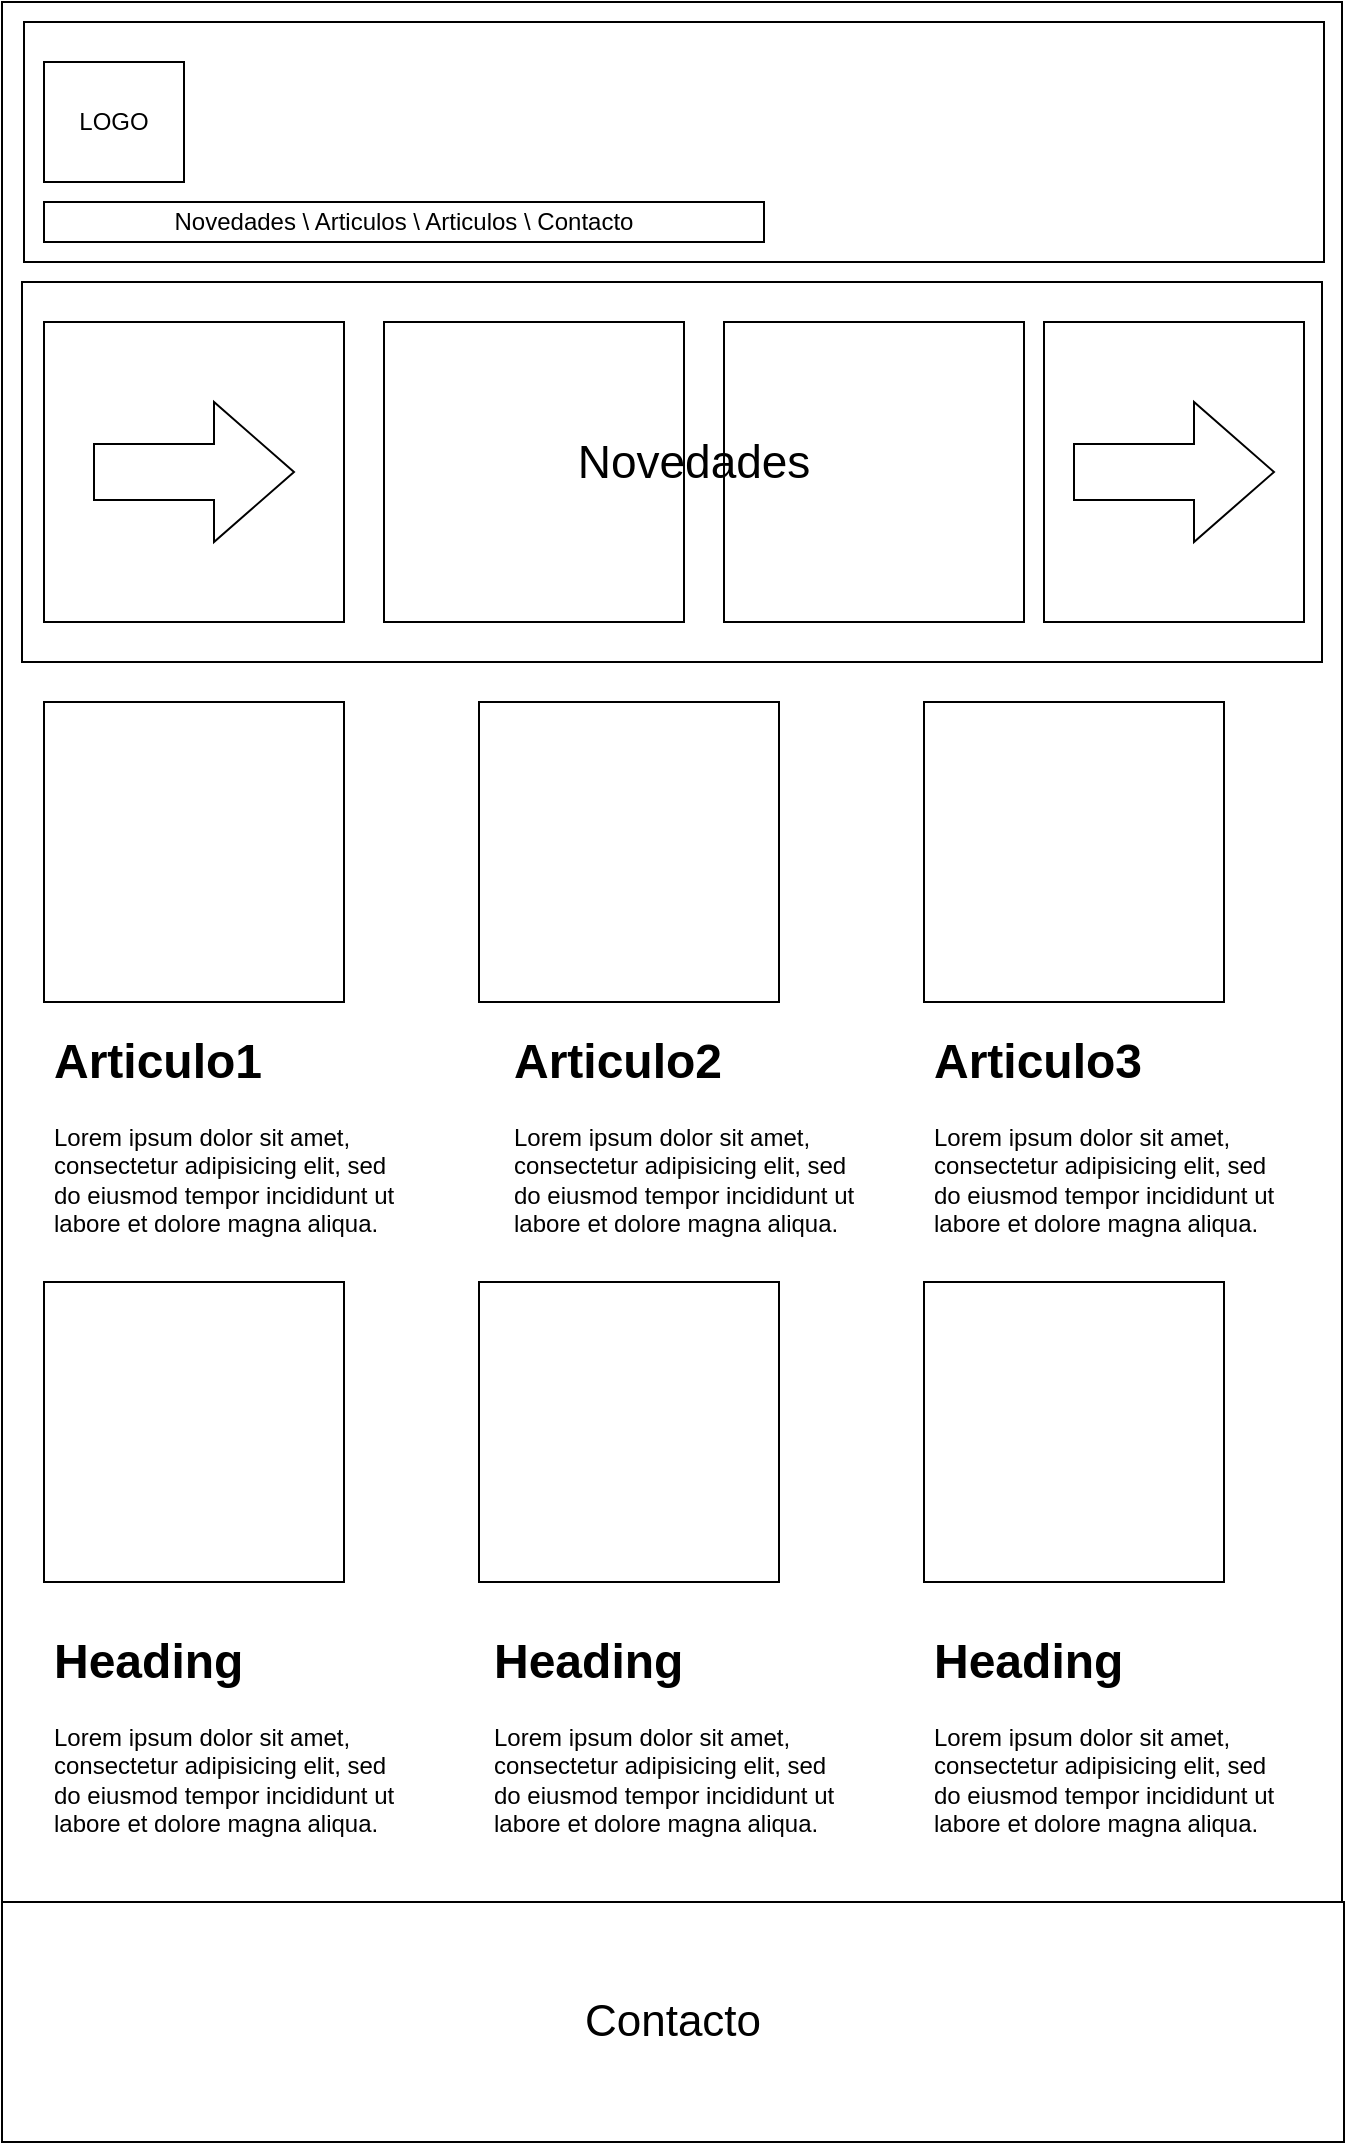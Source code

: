 <mxfile version="22.0.6" type="device">
  <diagram name="Página-1" id="eGCHBFjvZvjVlzmTKEGn">
    <mxGraphModel dx="941" dy="857" grid="1" gridSize="10" guides="1" tooltips="1" connect="1" arrows="1" fold="1" page="1" pageScale="1" pageWidth="827" pageHeight="1169" math="0" shadow="0">
      <root>
        <mxCell id="0" />
        <mxCell id="1" parent="0" />
        <mxCell id="LKfnSEbE0rGgdoUh7k1c-1" value="" style="rounded=0;whiteSpace=wrap;html=1;" vertex="1" parent="1">
          <mxGeometry x="79" y="60" width="670" height="1070" as="geometry" />
        </mxCell>
        <mxCell id="LKfnSEbE0rGgdoUh7k1c-3" value="" style="rounded=0;whiteSpace=wrap;html=1;" vertex="1" parent="1">
          <mxGeometry x="90" y="70" width="650" height="120" as="geometry" />
        </mxCell>
        <mxCell id="LKfnSEbE0rGgdoUh7k1c-2" value="LOGO" style="rounded=0;whiteSpace=wrap;html=1;" vertex="1" parent="1">
          <mxGeometry x="100" y="90" width="70" height="60" as="geometry" />
        </mxCell>
        <mxCell id="LKfnSEbE0rGgdoUh7k1c-4" value="Novedades \ Articulos \ Articulos \ Contacto" style="rounded=0;whiteSpace=wrap;html=1;" vertex="1" parent="1">
          <mxGeometry x="100" y="160" width="360" height="20" as="geometry" />
        </mxCell>
        <mxCell id="LKfnSEbE0rGgdoUh7k1c-6" value="" style="rounded=0;whiteSpace=wrap;html=1;" vertex="1" parent="1">
          <mxGeometry x="89" y="200" width="650" height="190" as="geometry" />
        </mxCell>
        <mxCell id="LKfnSEbE0rGgdoUh7k1c-8" value="" style="whiteSpace=wrap;html=1;aspect=fixed;" vertex="1" parent="1">
          <mxGeometry x="100" y="220" width="150" height="150" as="geometry" />
        </mxCell>
        <mxCell id="LKfnSEbE0rGgdoUh7k1c-9" value="" style="whiteSpace=wrap;html=1;aspect=fixed;" vertex="1" parent="1">
          <mxGeometry x="270" y="220" width="150" height="150" as="geometry" />
        </mxCell>
        <mxCell id="LKfnSEbE0rGgdoUh7k1c-11" value="" style="whiteSpace=wrap;html=1;aspect=fixed;" vertex="1" parent="1">
          <mxGeometry x="440" y="220" width="150" height="150" as="geometry" />
        </mxCell>
        <mxCell id="LKfnSEbE0rGgdoUh7k1c-7" value="&lt;font style=&quot;font-size: 23px;&quot;&gt;Novedades&lt;/font&gt;" style="text;html=1;align=center;verticalAlign=middle;whiteSpace=wrap;rounded=0;" vertex="1" parent="1">
          <mxGeometry x="370" y="260" width="110" height="60" as="geometry" />
        </mxCell>
        <mxCell id="LKfnSEbE0rGgdoUh7k1c-13" value="" style="rounded=0;whiteSpace=wrap;html=1;" vertex="1" parent="1">
          <mxGeometry x="600" y="220" width="130" height="150" as="geometry" />
        </mxCell>
        <mxCell id="LKfnSEbE0rGgdoUh7k1c-16" value="" style="whiteSpace=wrap;html=1;aspect=fixed;" vertex="1" parent="1">
          <mxGeometry x="100" y="410" width="150" height="150" as="geometry" />
        </mxCell>
        <mxCell id="LKfnSEbE0rGgdoUh7k1c-17" value="" style="whiteSpace=wrap;html=1;aspect=fixed;" vertex="1" parent="1">
          <mxGeometry x="317.5" y="410" width="150" height="150" as="geometry" />
        </mxCell>
        <mxCell id="LKfnSEbE0rGgdoUh7k1c-18" value="" style="whiteSpace=wrap;html=1;aspect=fixed;" vertex="1" parent="1">
          <mxGeometry x="540" y="410" width="150" height="150" as="geometry" />
        </mxCell>
        <mxCell id="LKfnSEbE0rGgdoUh7k1c-19" value="&lt;h1&gt;Articulo1&lt;/h1&gt;&lt;p&gt;Lorem ipsum dolor sit amet, consectetur adipisicing elit, sed do eiusmod tempor incididunt ut labore et dolore magna aliqua.&lt;/p&gt;" style="text;html=1;strokeColor=none;fillColor=none;spacing=5;spacingTop=-20;whiteSpace=wrap;overflow=hidden;rounded=0;" vertex="1" parent="1">
          <mxGeometry x="100" y="570" width="190" height="120" as="geometry" />
        </mxCell>
        <mxCell id="LKfnSEbE0rGgdoUh7k1c-20" value="&lt;h1&gt;Articulo2&lt;/h1&gt;&lt;p&gt;Lorem ipsum dolor sit amet, consectetur adipisicing elit, sed do eiusmod tempor incididunt ut labore et dolore magna aliqua.&lt;/p&gt;" style="text;html=1;strokeColor=none;fillColor=none;spacing=5;spacingTop=-20;whiteSpace=wrap;overflow=hidden;rounded=0;" vertex="1" parent="1">
          <mxGeometry x="330" y="570" width="190" height="120" as="geometry" />
        </mxCell>
        <mxCell id="LKfnSEbE0rGgdoUh7k1c-21" value="&lt;h1&gt;Articulo3&lt;/h1&gt;&lt;p&gt;Lorem ipsum dolor sit amet, consectetur adipisicing elit, sed do eiusmod tempor incididunt ut labore et dolore magna aliqua.&lt;/p&gt;" style="text;html=1;strokeColor=none;fillColor=none;spacing=5;spacingTop=-20;whiteSpace=wrap;overflow=hidden;rounded=0;" vertex="1" parent="1">
          <mxGeometry x="540" y="570" width="190" height="120" as="geometry" />
        </mxCell>
        <mxCell id="LKfnSEbE0rGgdoUh7k1c-23" value="" style="whiteSpace=wrap;html=1;aspect=fixed;" vertex="1" parent="1">
          <mxGeometry x="100" y="700" width="150" height="150" as="geometry" />
        </mxCell>
        <mxCell id="LKfnSEbE0rGgdoUh7k1c-24" value="" style="whiteSpace=wrap;html=1;aspect=fixed;" vertex="1" parent="1">
          <mxGeometry x="317.5" y="700" width="150" height="150" as="geometry" />
        </mxCell>
        <mxCell id="LKfnSEbE0rGgdoUh7k1c-25" value="" style="whiteSpace=wrap;html=1;aspect=fixed;" vertex="1" parent="1">
          <mxGeometry x="540" y="700" width="150" height="150" as="geometry" />
        </mxCell>
        <mxCell id="LKfnSEbE0rGgdoUh7k1c-27" value="&lt;font style=&quot;font-size: 22px;&quot;&gt;Contacto&lt;/font&gt;" style="rounded=0;whiteSpace=wrap;html=1;" vertex="1" parent="1">
          <mxGeometry x="79" y="1010" width="671" height="120" as="geometry" />
        </mxCell>
        <mxCell id="LKfnSEbE0rGgdoUh7k1c-29" value="&lt;h1&gt;Heading&lt;/h1&gt;&lt;p&gt;Lorem ipsum dolor sit amet, consectetur adipisicing elit, sed do eiusmod tempor incididunt ut labore et dolore magna aliqua.&lt;/p&gt;" style="text;html=1;strokeColor=none;fillColor=none;spacing=5;spacingTop=-20;whiteSpace=wrap;overflow=hidden;rounded=0;" vertex="1" parent="1">
          <mxGeometry x="100" y="870" width="190" height="120" as="geometry" />
        </mxCell>
        <mxCell id="LKfnSEbE0rGgdoUh7k1c-30" value="&lt;h1&gt;Heading&lt;/h1&gt;&lt;p&gt;Lorem ipsum dolor sit amet, consectetur adipisicing elit, sed do eiusmod tempor incididunt ut labore et dolore magna aliqua.&lt;/p&gt;" style="text;html=1;strokeColor=none;fillColor=none;spacing=5;spacingTop=-20;whiteSpace=wrap;overflow=hidden;rounded=0;" vertex="1" parent="1">
          <mxGeometry x="320" y="870" width="190" height="120" as="geometry" />
        </mxCell>
        <mxCell id="LKfnSEbE0rGgdoUh7k1c-31" value="&lt;h1&gt;Heading&lt;/h1&gt;&lt;p&gt;Lorem ipsum dolor sit amet, consectetur adipisicing elit, sed do eiusmod tempor incididunt ut labore et dolore magna aliqua.&lt;/p&gt;" style="text;html=1;strokeColor=none;fillColor=none;spacing=5;spacingTop=-20;whiteSpace=wrap;overflow=hidden;rounded=0;" vertex="1" parent="1">
          <mxGeometry x="540" y="870" width="190" height="120" as="geometry" />
        </mxCell>
        <mxCell id="LKfnSEbE0rGgdoUh7k1c-35" value="" style="html=1;shadow=0;dashed=0;align=center;verticalAlign=middle;shape=mxgraph.arrows2.arrow;dy=0.6;dx=40;notch=0;" vertex="1" parent="1">
          <mxGeometry x="615" y="260" width="100" height="70" as="geometry" />
        </mxCell>
        <mxCell id="LKfnSEbE0rGgdoUh7k1c-37" value="" style="html=1;shadow=0;dashed=0;align=center;verticalAlign=middle;shape=mxgraph.arrows2.arrow;dy=0.6;dx=40;notch=0;" vertex="1" parent="1">
          <mxGeometry x="125" y="260" width="100" height="70" as="geometry" />
        </mxCell>
      </root>
    </mxGraphModel>
  </diagram>
</mxfile>
